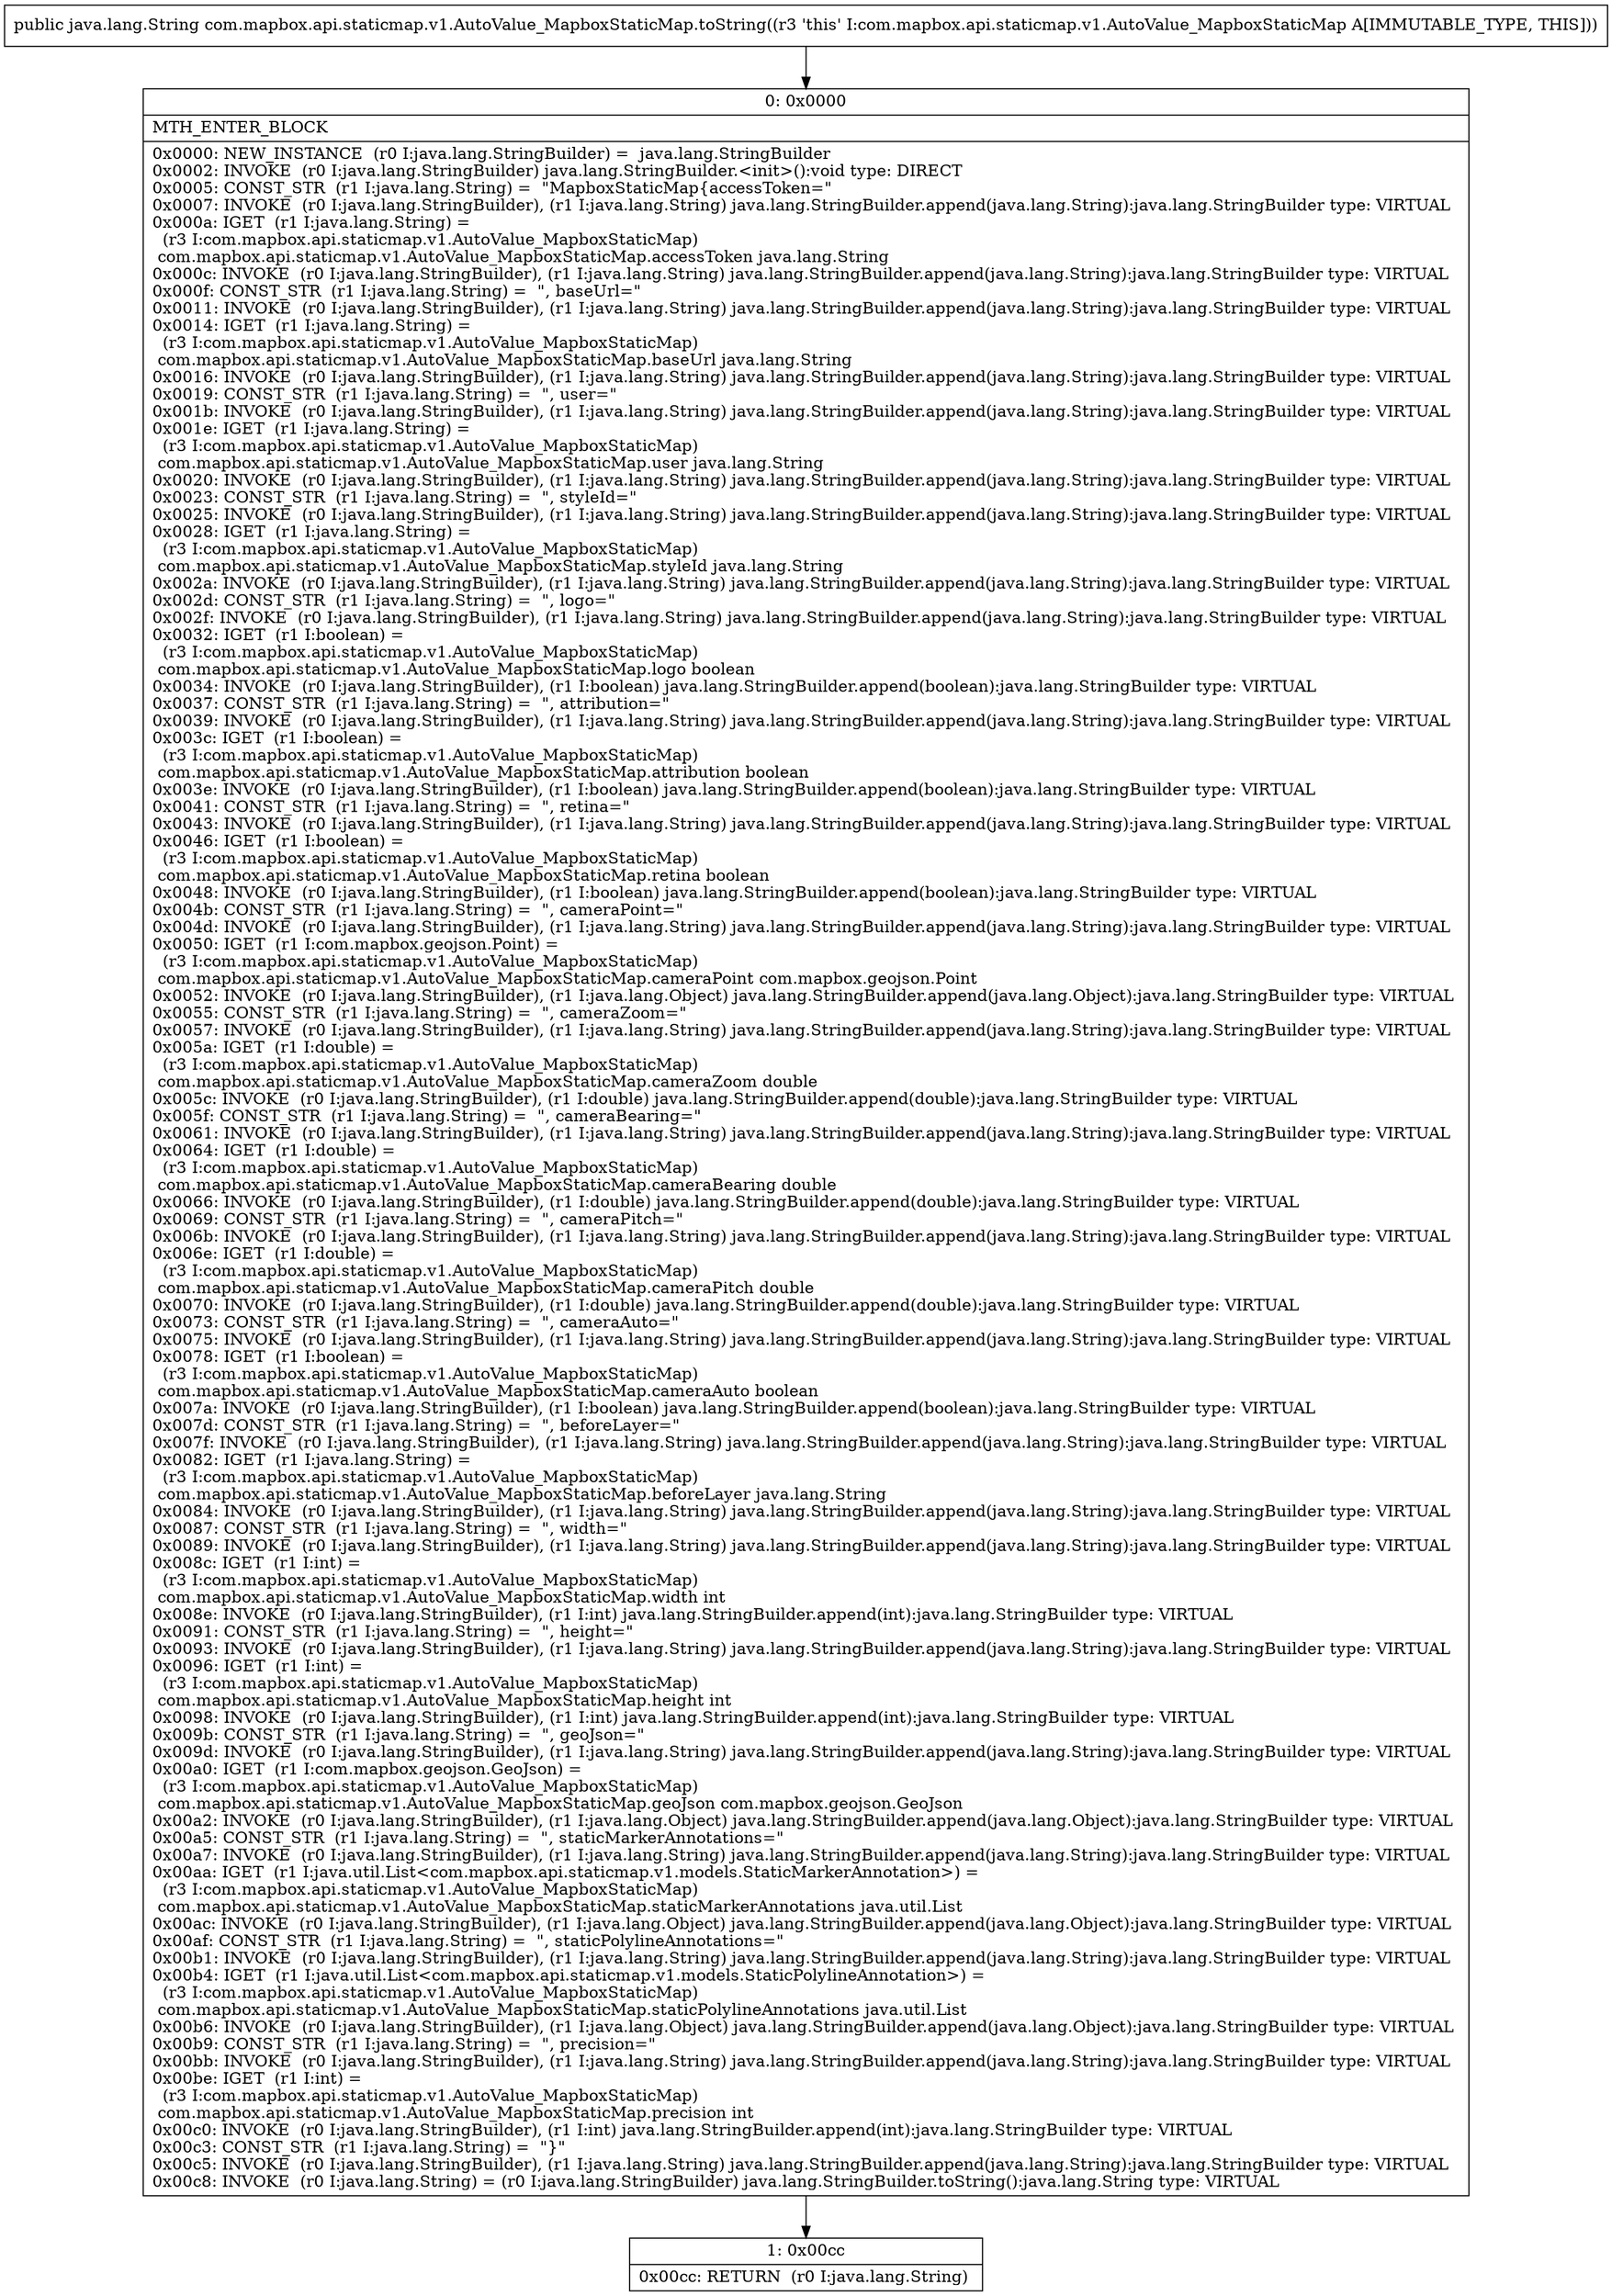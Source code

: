 digraph "CFG forcom.mapbox.api.staticmap.v1.AutoValue_MapboxStaticMap.toString()Ljava\/lang\/String;" {
Node_0 [shape=record,label="{0\:\ 0x0000|MTH_ENTER_BLOCK\l|0x0000: NEW_INSTANCE  (r0 I:java.lang.StringBuilder) =  java.lang.StringBuilder \l0x0002: INVOKE  (r0 I:java.lang.StringBuilder) java.lang.StringBuilder.\<init\>():void type: DIRECT \l0x0005: CONST_STR  (r1 I:java.lang.String) =  \"MapboxStaticMap\{accessToken=\" \l0x0007: INVOKE  (r0 I:java.lang.StringBuilder), (r1 I:java.lang.String) java.lang.StringBuilder.append(java.lang.String):java.lang.StringBuilder type: VIRTUAL \l0x000a: IGET  (r1 I:java.lang.String) = \l  (r3 I:com.mapbox.api.staticmap.v1.AutoValue_MapboxStaticMap)\l com.mapbox.api.staticmap.v1.AutoValue_MapboxStaticMap.accessToken java.lang.String \l0x000c: INVOKE  (r0 I:java.lang.StringBuilder), (r1 I:java.lang.String) java.lang.StringBuilder.append(java.lang.String):java.lang.StringBuilder type: VIRTUAL \l0x000f: CONST_STR  (r1 I:java.lang.String) =  \", baseUrl=\" \l0x0011: INVOKE  (r0 I:java.lang.StringBuilder), (r1 I:java.lang.String) java.lang.StringBuilder.append(java.lang.String):java.lang.StringBuilder type: VIRTUAL \l0x0014: IGET  (r1 I:java.lang.String) = \l  (r3 I:com.mapbox.api.staticmap.v1.AutoValue_MapboxStaticMap)\l com.mapbox.api.staticmap.v1.AutoValue_MapboxStaticMap.baseUrl java.lang.String \l0x0016: INVOKE  (r0 I:java.lang.StringBuilder), (r1 I:java.lang.String) java.lang.StringBuilder.append(java.lang.String):java.lang.StringBuilder type: VIRTUAL \l0x0019: CONST_STR  (r1 I:java.lang.String) =  \", user=\" \l0x001b: INVOKE  (r0 I:java.lang.StringBuilder), (r1 I:java.lang.String) java.lang.StringBuilder.append(java.lang.String):java.lang.StringBuilder type: VIRTUAL \l0x001e: IGET  (r1 I:java.lang.String) = \l  (r3 I:com.mapbox.api.staticmap.v1.AutoValue_MapboxStaticMap)\l com.mapbox.api.staticmap.v1.AutoValue_MapboxStaticMap.user java.lang.String \l0x0020: INVOKE  (r0 I:java.lang.StringBuilder), (r1 I:java.lang.String) java.lang.StringBuilder.append(java.lang.String):java.lang.StringBuilder type: VIRTUAL \l0x0023: CONST_STR  (r1 I:java.lang.String) =  \", styleId=\" \l0x0025: INVOKE  (r0 I:java.lang.StringBuilder), (r1 I:java.lang.String) java.lang.StringBuilder.append(java.lang.String):java.lang.StringBuilder type: VIRTUAL \l0x0028: IGET  (r1 I:java.lang.String) = \l  (r3 I:com.mapbox.api.staticmap.v1.AutoValue_MapboxStaticMap)\l com.mapbox.api.staticmap.v1.AutoValue_MapboxStaticMap.styleId java.lang.String \l0x002a: INVOKE  (r0 I:java.lang.StringBuilder), (r1 I:java.lang.String) java.lang.StringBuilder.append(java.lang.String):java.lang.StringBuilder type: VIRTUAL \l0x002d: CONST_STR  (r1 I:java.lang.String) =  \", logo=\" \l0x002f: INVOKE  (r0 I:java.lang.StringBuilder), (r1 I:java.lang.String) java.lang.StringBuilder.append(java.lang.String):java.lang.StringBuilder type: VIRTUAL \l0x0032: IGET  (r1 I:boolean) = \l  (r3 I:com.mapbox.api.staticmap.v1.AutoValue_MapboxStaticMap)\l com.mapbox.api.staticmap.v1.AutoValue_MapboxStaticMap.logo boolean \l0x0034: INVOKE  (r0 I:java.lang.StringBuilder), (r1 I:boolean) java.lang.StringBuilder.append(boolean):java.lang.StringBuilder type: VIRTUAL \l0x0037: CONST_STR  (r1 I:java.lang.String) =  \", attribution=\" \l0x0039: INVOKE  (r0 I:java.lang.StringBuilder), (r1 I:java.lang.String) java.lang.StringBuilder.append(java.lang.String):java.lang.StringBuilder type: VIRTUAL \l0x003c: IGET  (r1 I:boolean) = \l  (r3 I:com.mapbox.api.staticmap.v1.AutoValue_MapboxStaticMap)\l com.mapbox.api.staticmap.v1.AutoValue_MapboxStaticMap.attribution boolean \l0x003e: INVOKE  (r0 I:java.lang.StringBuilder), (r1 I:boolean) java.lang.StringBuilder.append(boolean):java.lang.StringBuilder type: VIRTUAL \l0x0041: CONST_STR  (r1 I:java.lang.String) =  \", retina=\" \l0x0043: INVOKE  (r0 I:java.lang.StringBuilder), (r1 I:java.lang.String) java.lang.StringBuilder.append(java.lang.String):java.lang.StringBuilder type: VIRTUAL \l0x0046: IGET  (r1 I:boolean) = \l  (r3 I:com.mapbox.api.staticmap.v1.AutoValue_MapboxStaticMap)\l com.mapbox.api.staticmap.v1.AutoValue_MapboxStaticMap.retina boolean \l0x0048: INVOKE  (r0 I:java.lang.StringBuilder), (r1 I:boolean) java.lang.StringBuilder.append(boolean):java.lang.StringBuilder type: VIRTUAL \l0x004b: CONST_STR  (r1 I:java.lang.String) =  \", cameraPoint=\" \l0x004d: INVOKE  (r0 I:java.lang.StringBuilder), (r1 I:java.lang.String) java.lang.StringBuilder.append(java.lang.String):java.lang.StringBuilder type: VIRTUAL \l0x0050: IGET  (r1 I:com.mapbox.geojson.Point) = \l  (r3 I:com.mapbox.api.staticmap.v1.AutoValue_MapboxStaticMap)\l com.mapbox.api.staticmap.v1.AutoValue_MapboxStaticMap.cameraPoint com.mapbox.geojson.Point \l0x0052: INVOKE  (r0 I:java.lang.StringBuilder), (r1 I:java.lang.Object) java.lang.StringBuilder.append(java.lang.Object):java.lang.StringBuilder type: VIRTUAL \l0x0055: CONST_STR  (r1 I:java.lang.String) =  \", cameraZoom=\" \l0x0057: INVOKE  (r0 I:java.lang.StringBuilder), (r1 I:java.lang.String) java.lang.StringBuilder.append(java.lang.String):java.lang.StringBuilder type: VIRTUAL \l0x005a: IGET  (r1 I:double) = \l  (r3 I:com.mapbox.api.staticmap.v1.AutoValue_MapboxStaticMap)\l com.mapbox.api.staticmap.v1.AutoValue_MapboxStaticMap.cameraZoom double \l0x005c: INVOKE  (r0 I:java.lang.StringBuilder), (r1 I:double) java.lang.StringBuilder.append(double):java.lang.StringBuilder type: VIRTUAL \l0x005f: CONST_STR  (r1 I:java.lang.String) =  \", cameraBearing=\" \l0x0061: INVOKE  (r0 I:java.lang.StringBuilder), (r1 I:java.lang.String) java.lang.StringBuilder.append(java.lang.String):java.lang.StringBuilder type: VIRTUAL \l0x0064: IGET  (r1 I:double) = \l  (r3 I:com.mapbox.api.staticmap.v1.AutoValue_MapboxStaticMap)\l com.mapbox.api.staticmap.v1.AutoValue_MapboxStaticMap.cameraBearing double \l0x0066: INVOKE  (r0 I:java.lang.StringBuilder), (r1 I:double) java.lang.StringBuilder.append(double):java.lang.StringBuilder type: VIRTUAL \l0x0069: CONST_STR  (r1 I:java.lang.String) =  \", cameraPitch=\" \l0x006b: INVOKE  (r0 I:java.lang.StringBuilder), (r1 I:java.lang.String) java.lang.StringBuilder.append(java.lang.String):java.lang.StringBuilder type: VIRTUAL \l0x006e: IGET  (r1 I:double) = \l  (r3 I:com.mapbox.api.staticmap.v1.AutoValue_MapboxStaticMap)\l com.mapbox.api.staticmap.v1.AutoValue_MapboxStaticMap.cameraPitch double \l0x0070: INVOKE  (r0 I:java.lang.StringBuilder), (r1 I:double) java.lang.StringBuilder.append(double):java.lang.StringBuilder type: VIRTUAL \l0x0073: CONST_STR  (r1 I:java.lang.String) =  \", cameraAuto=\" \l0x0075: INVOKE  (r0 I:java.lang.StringBuilder), (r1 I:java.lang.String) java.lang.StringBuilder.append(java.lang.String):java.lang.StringBuilder type: VIRTUAL \l0x0078: IGET  (r1 I:boolean) = \l  (r3 I:com.mapbox.api.staticmap.v1.AutoValue_MapboxStaticMap)\l com.mapbox.api.staticmap.v1.AutoValue_MapboxStaticMap.cameraAuto boolean \l0x007a: INVOKE  (r0 I:java.lang.StringBuilder), (r1 I:boolean) java.lang.StringBuilder.append(boolean):java.lang.StringBuilder type: VIRTUAL \l0x007d: CONST_STR  (r1 I:java.lang.String) =  \", beforeLayer=\" \l0x007f: INVOKE  (r0 I:java.lang.StringBuilder), (r1 I:java.lang.String) java.lang.StringBuilder.append(java.lang.String):java.lang.StringBuilder type: VIRTUAL \l0x0082: IGET  (r1 I:java.lang.String) = \l  (r3 I:com.mapbox.api.staticmap.v1.AutoValue_MapboxStaticMap)\l com.mapbox.api.staticmap.v1.AutoValue_MapboxStaticMap.beforeLayer java.lang.String \l0x0084: INVOKE  (r0 I:java.lang.StringBuilder), (r1 I:java.lang.String) java.lang.StringBuilder.append(java.lang.String):java.lang.StringBuilder type: VIRTUAL \l0x0087: CONST_STR  (r1 I:java.lang.String) =  \", width=\" \l0x0089: INVOKE  (r0 I:java.lang.StringBuilder), (r1 I:java.lang.String) java.lang.StringBuilder.append(java.lang.String):java.lang.StringBuilder type: VIRTUAL \l0x008c: IGET  (r1 I:int) = \l  (r3 I:com.mapbox.api.staticmap.v1.AutoValue_MapboxStaticMap)\l com.mapbox.api.staticmap.v1.AutoValue_MapboxStaticMap.width int \l0x008e: INVOKE  (r0 I:java.lang.StringBuilder), (r1 I:int) java.lang.StringBuilder.append(int):java.lang.StringBuilder type: VIRTUAL \l0x0091: CONST_STR  (r1 I:java.lang.String) =  \", height=\" \l0x0093: INVOKE  (r0 I:java.lang.StringBuilder), (r1 I:java.lang.String) java.lang.StringBuilder.append(java.lang.String):java.lang.StringBuilder type: VIRTUAL \l0x0096: IGET  (r1 I:int) = \l  (r3 I:com.mapbox.api.staticmap.v1.AutoValue_MapboxStaticMap)\l com.mapbox.api.staticmap.v1.AutoValue_MapboxStaticMap.height int \l0x0098: INVOKE  (r0 I:java.lang.StringBuilder), (r1 I:int) java.lang.StringBuilder.append(int):java.lang.StringBuilder type: VIRTUAL \l0x009b: CONST_STR  (r1 I:java.lang.String) =  \", geoJson=\" \l0x009d: INVOKE  (r0 I:java.lang.StringBuilder), (r1 I:java.lang.String) java.lang.StringBuilder.append(java.lang.String):java.lang.StringBuilder type: VIRTUAL \l0x00a0: IGET  (r1 I:com.mapbox.geojson.GeoJson) = \l  (r3 I:com.mapbox.api.staticmap.v1.AutoValue_MapboxStaticMap)\l com.mapbox.api.staticmap.v1.AutoValue_MapboxStaticMap.geoJson com.mapbox.geojson.GeoJson \l0x00a2: INVOKE  (r0 I:java.lang.StringBuilder), (r1 I:java.lang.Object) java.lang.StringBuilder.append(java.lang.Object):java.lang.StringBuilder type: VIRTUAL \l0x00a5: CONST_STR  (r1 I:java.lang.String) =  \", staticMarkerAnnotations=\" \l0x00a7: INVOKE  (r0 I:java.lang.StringBuilder), (r1 I:java.lang.String) java.lang.StringBuilder.append(java.lang.String):java.lang.StringBuilder type: VIRTUAL \l0x00aa: IGET  (r1 I:java.util.List\<com.mapbox.api.staticmap.v1.models.StaticMarkerAnnotation\>) = \l  (r3 I:com.mapbox.api.staticmap.v1.AutoValue_MapboxStaticMap)\l com.mapbox.api.staticmap.v1.AutoValue_MapboxStaticMap.staticMarkerAnnotations java.util.List \l0x00ac: INVOKE  (r0 I:java.lang.StringBuilder), (r1 I:java.lang.Object) java.lang.StringBuilder.append(java.lang.Object):java.lang.StringBuilder type: VIRTUAL \l0x00af: CONST_STR  (r1 I:java.lang.String) =  \", staticPolylineAnnotations=\" \l0x00b1: INVOKE  (r0 I:java.lang.StringBuilder), (r1 I:java.lang.String) java.lang.StringBuilder.append(java.lang.String):java.lang.StringBuilder type: VIRTUAL \l0x00b4: IGET  (r1 I:java.util.List\<com.mapbox.api.staticmap.v1.models.StaticPolylineAnnotation\>) = \l  (r3 I:com.mapbox.api.staticmap.v1.AutoValue_MapboxStaticMap)\l com.mapbox.api.staticmap.v1.AutoValue_MapboxStaticMap.staticPolylineAnnotations java.util.List \l0x00b6: INVOKE  (r0 I:java.lang.StringBuilder), (r1 I:java.lang.Object) java.lang.StringBuilder.append(java.lang.Object):java.lang.StringBuilder type: VIRTUAL \l0x00b9: CONST_STR  (r1 I:java.lang.String) =  \", precision=\" \l0x00bb: INVOKE  (r0 I:java.lang.StringBuilder), (r1 I:java.lang.String) java.lang.StringBuilder.append(java.lang.String):java.lang.StringBuilder type: VIRTUAL \l0x00be: IGET  (r1 I:int) = \l  (r3 I:com.mapbox.api.staticmap.v1.AutoValue_MapboxStaticMap)\l com.mapbox.api.staticmap.v1.AutoValue_MapboxStaticMap.precision int \l0x00c0: INVOKE  (r0 I:java.lang.StringBuilder), (r1 I:int) java.lang.StringBuilder.append(int):java.lang.StringBuilder type: VIRTUAL \l0x00c3: CONST_STR  (r1 I:java.lang.String) =  \"\}\" \l0x00c5: INVOKE  (r0 I:java.lang.StringBuilder), (r1 I:java.lang.String) java.lang.StringBuilder.append(java.lang.String):java.lang.StringBuilder type: VIRTUAL \l0x00c8: INVOKE  (r0 I:java.lang.String) = (r0 I:java.lang.StringBuilder) java.lang.StringBuilder.toString():java.lang.String type: VIRTUAL \l}"];
Node_1 [shape=record,label="{1\:\ 0x00cc|0x00cc: RETURN  (r0 I:java.lang.String) \l}"];
MethodNode[shape=record,label="{public java.lang.String com.mapbox.api.staticmap.v1.AutoValue_MapboxStaticMap.toString((r3 'this' I:com.mapbox.api.staticmap.v1.AutoValue_MapboxStaticMap A[IMMUTABLE_TYPE, THIS])) }"];
MethodNode -> Node_0;
Node_0 -> Node_1;
}

